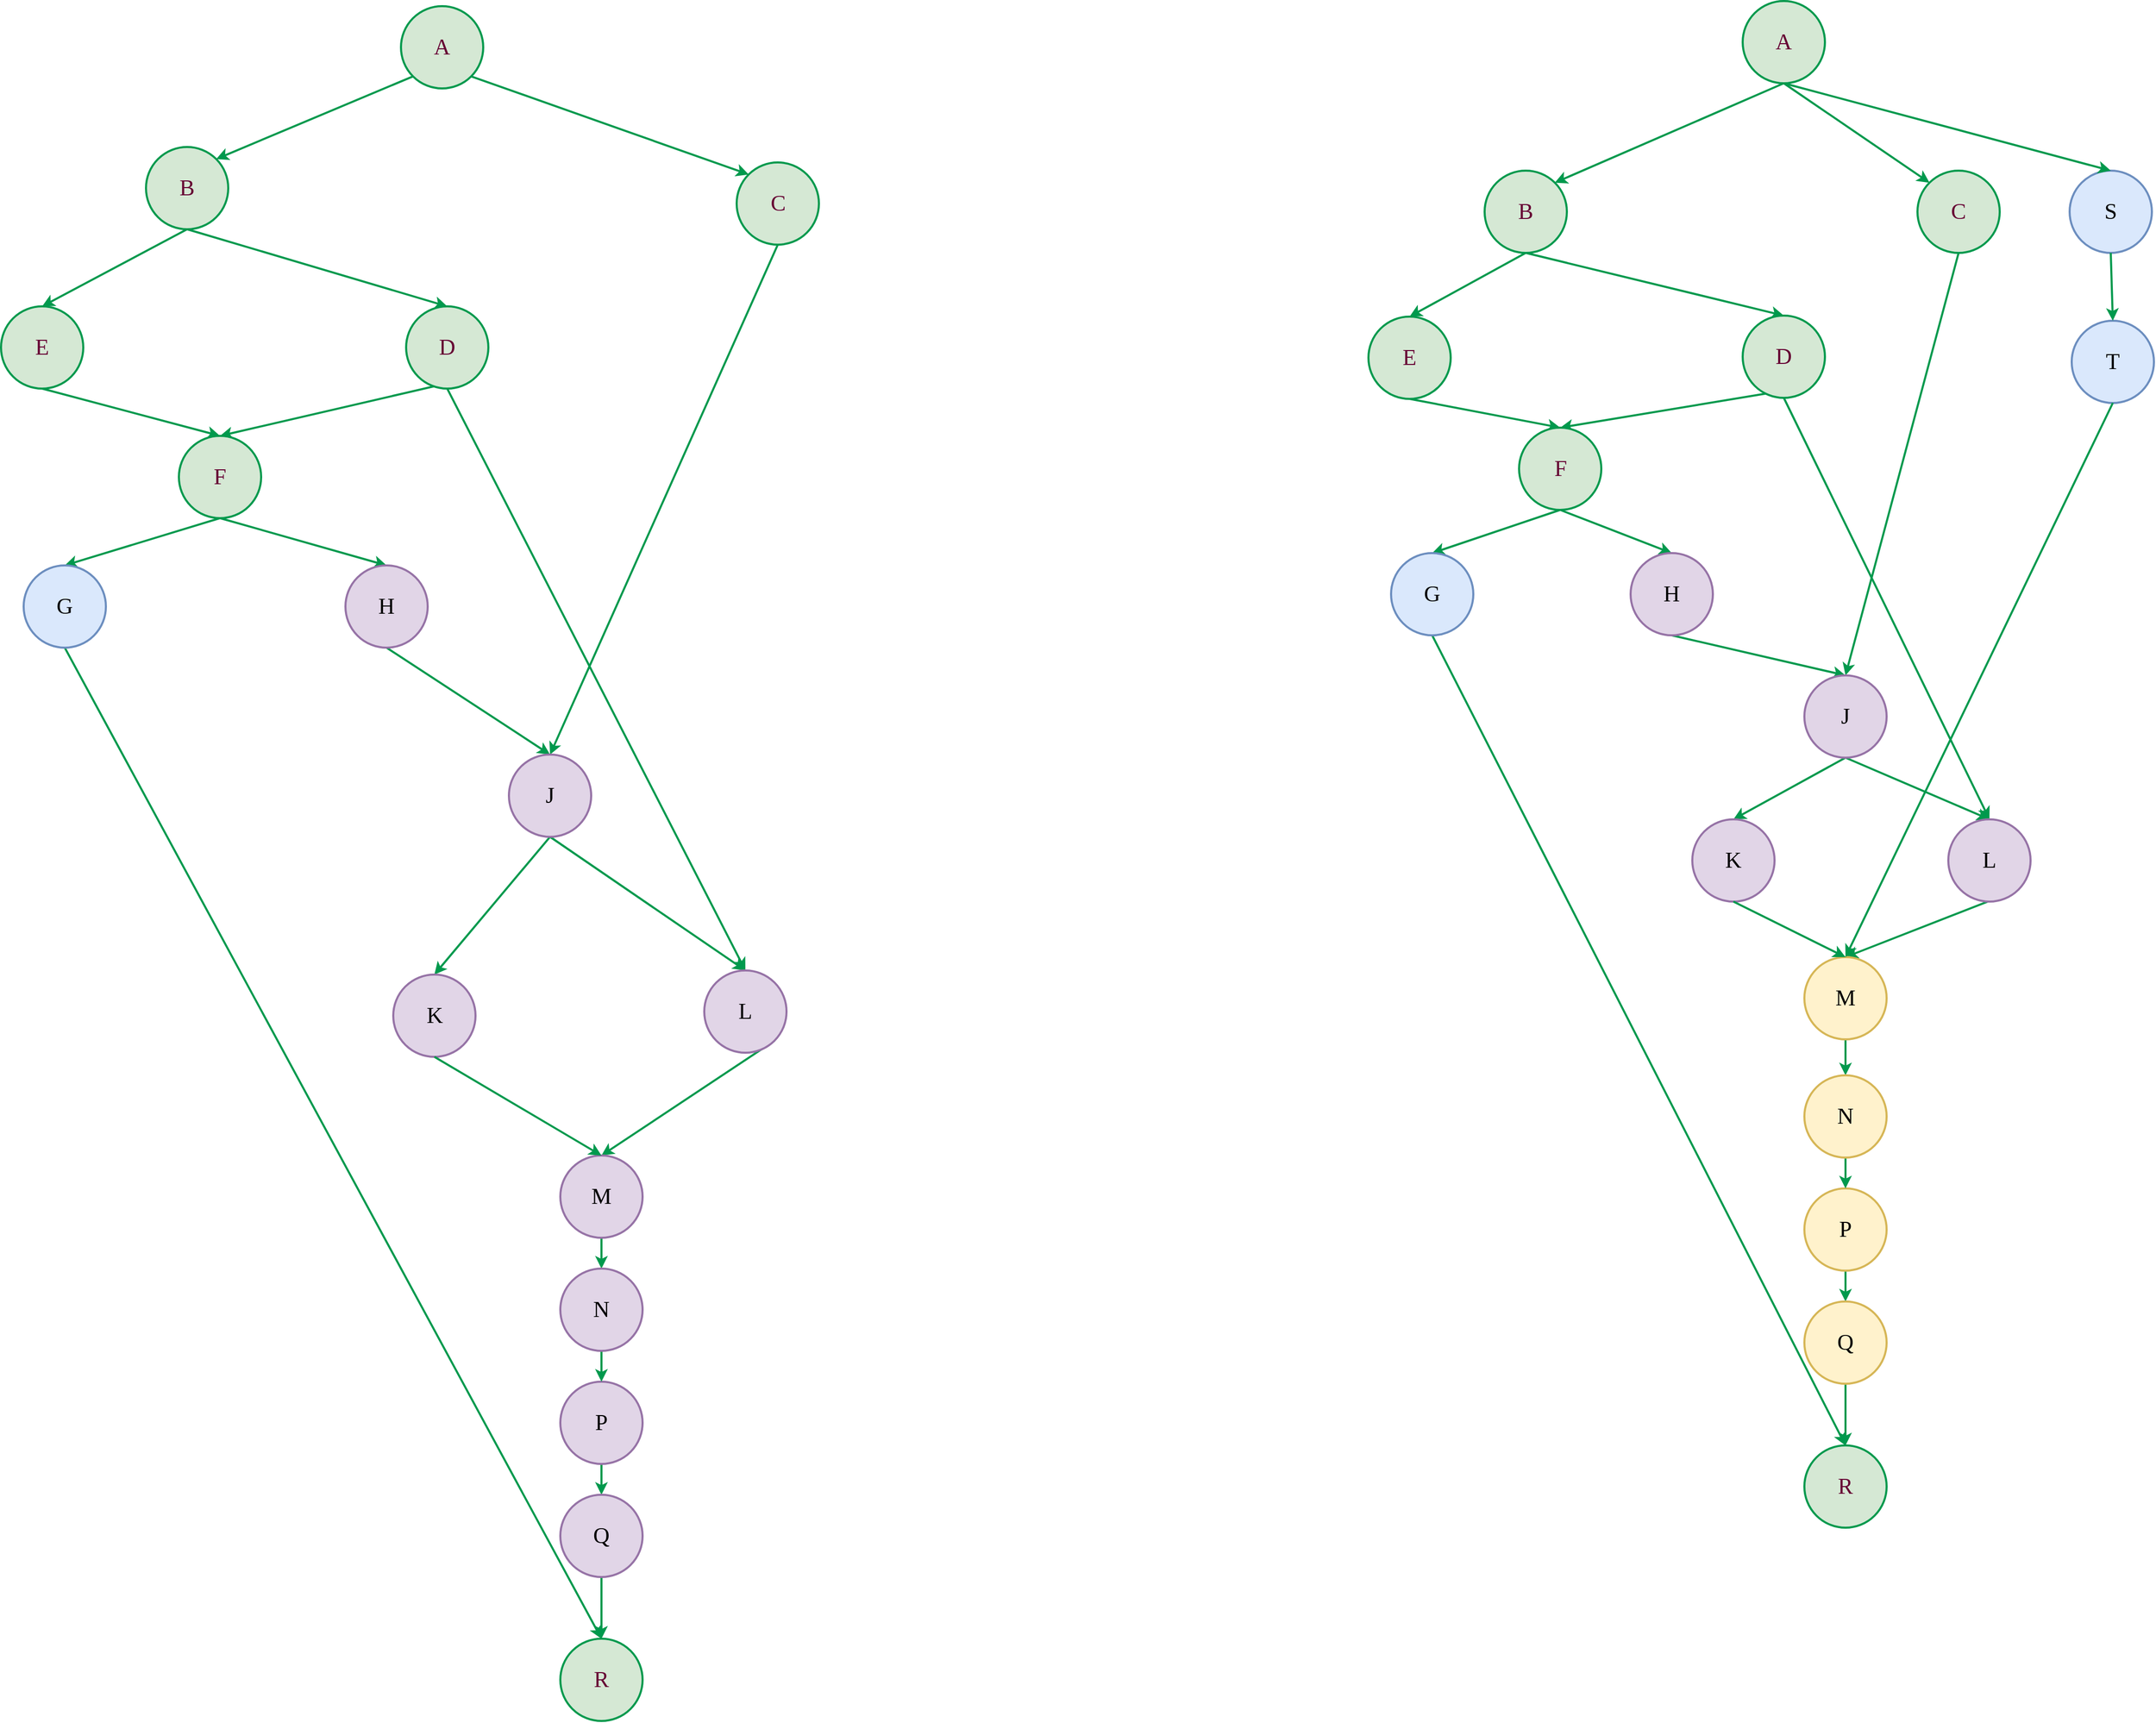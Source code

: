 <mxfile version="22.1.11" type="device">
  <diagram name="第 1 页" id="53wYVayZq2uOFgaiEOdf">
    <mxGraphModel dx="4207" dy="3649" grid="0" gridSize="10" guides="1" tooltips="1" connect="1" arrows="1" fold="1" page="0" pageScale="1" pageWidth="827" pageHeight="1169" math="0" shadow="0">
      <root>
        <mxCell id="0" />
        <mxCell id="1" parent="0" />
        <mxCell id="1wDoF0ZjTpzy4MyZ4LEY-1" style="edgeStyle=none;rounded=0;orthogonalLoop=1;jettySize=auto;html=1;exitX=0;exitY=1;exitDx=0;exitDy=0;entryX=1;entryY=0;entryDx=0;entryDy=0;labelBackgroundColor=#00994D;strokeColor=#00994D;fontColor=#FFFFFF;strokeWidth=2;fontSize=22;fillColor=#d5e8d4;fontFamily=Monaco;" parent="1" source="1wDoF0ZjTpzy4MyZ4LEY-3" target="1wDoF0ZjTpzy4MyZ4LEY-6" edge="1">
          <mxGeometry relative="1" as="geometry" />
        </mxCell>
        <mxCell id="1wDoF0ZjTpzy4MyZ4LEY-2" style="edgeStyle=none;rounded=0;orthogonalLoop=1;jettySize=auto;html=1;exitX=1;exitY=1;exitDx=0;exitDy=0;entryX=0;entryY=0;entryDx=0;entryDy=0;labelBackgroundColor=#00994D;strokeColor=#00994D;fontColor=#FFFFFF;strokeWidth=2;fontSize=22;fillColor=#d5e8d4;fontFamily=Monaco;" parent="1" source="1wDoF0ZjTpzy4MyZ4LEY-3" target="1wDoF0ZjTpzy4MyZ4LEY-8" edge="1">
          <mxGeometry relative="1" as="geometry" />
        </mxCell>
        <mxCell id="1wDoF0ZjTpzy4MyZ4LEY-3" value="&lt;div style=&quot;font-size: 22px;&quot;&gt;&lt;div style=&quot;font-size: 22px;&quot;&gt;A&lt;/div&gt;&lt;/div&gt;" style="ellipse;whiteSpace=wrap;html=1;aspect=fixed;fontFamily=Monaco;fontSize=22;labelBackgroundColor=none;fillColor=#d5e8d4;strokeColor=#00994D;strokeWidth=2;fontColor=#660033;" parent="1" vertex="1">
          <mxGeometry x="-1055" y="-1698" width="80" height="80" as="geometry" />
        </mxCell>
        <mxCell id="1wDoF0ZjTpzy4MyZ4LEY-4" style="edgeStyle=none;rounded=0;orthogonalLoop=1;jettySize=auto;html=1;exitX=0.5;exitY=1;exitDx=0;exitDy=0;entryX=0.5;entryY=0;entryDx=0;entryDy=0;labelBackgroundColor=#00994D;strokeColor=#00994D;fontColor=#FFFFFF;strokeWidth=2;fontSize=22;fillColor=#d5e8d4;fontFamily=Monaco;" parent="1" source="1wDoF0ZjTpzy4MyZ4LEY-6" target="1wDoF0ZjTpzy4MyZ4LEY-13" edge="1">
          <mxGeometry relative="1" as="geometry" />
        </mxCell>
        <mxCell id="1wDoF0ZjTpzy4MyZ4LEY-5" style="edgeStyle=none;rounded=0;orthogonalLoop=1;jettySize=auto;html=1;exitX=0.5;exitY=1;exitDx=0;exitDy=0;entryX=0.5;entryY=0;entryDx=0;entryDy=0;labelBackgroundColor=#00994D;strokeColor=#00994D;fontColor=#FFFFFF;strokeWidth=2;fontSize=22;fillColor=#d5e8d4;fontFamily=Monaco;" parent="1" source="1wDoF0ZjTpzy4MyZ4LEY-6" target="1wDoF0ZjTpzy4MyZ4LEY-10" edge="1">
          <mxGeometry relative="1" as="geometry" />
        </mxCell>
        <mxCell id="1wDoF0ZjTpzy4MyZ4LEY-6" value="&lt;div style=&quot;font-size: 22px;&quot;&gt;&lt;div style=&quot;font-size: 22px;&quot;&gt;B&lt;/div&gt;&lt;/div&gt;" style="ellipse;whiteSpace=wrap;html=1;aspect=fixed;fontFamily=Monaco;fontSize=22;labelBackgroundColor=none;fillColor=#d5e8d4;strokeColor=#00994D;strokeWidth=2;fontColor=#660033;" parent="1" vertex="1">
          <mxGeometry x="-1303" y="-1561" width="80" height="80" as="geometry" />
        </mxCell>
        <mxCell id="1wDoF0ZjTpzy4MyZ4LEY-7" style="edgeStyle=none;rounded=0;orthogonalLoop=1;jettySize=auto;html=1;exitX=0.5;exitY=1;exitDx=0;exitDy=0;entryX=0.5;entryY=0;entryDx=0;entryDy=0;fillColor=#d5e8d4;strokeColor=#00994D;labelBackgroundColor=#00994D;fontColor=#FFFFFF;strokeWidth=2;fontFamily=Monaco;fontSize=22;" parent="1" source="1wDoF0ZjTpzy4MyZ4LEY-8" target="1wDoF0ZjTpzy4MyZ4LEY-23" edge="1">
          <mxGeometry relative="1" as="geometry" />
        </mxCell>
        <mxCell id="1wDoF0ZjTpzy4MyZ4LEY-8" value="&lt;div style=&quot;font-size: 22px;&quot;&gt;&lt;div style=&quot;font-size: 22px;&quot;&gt;C&lt;/div&gt;&lt;/div&gt;" style="ellipse;whiteSpace=wrap;html=1;aspect=fixed;fontFamily=Monaco;fontSize=22;labelBackgroundColor=none;fillColor=#d5e8d4;strokeColor=#00994D;strokeWidth=2;fontColor=#660033;" parent="1" vertex="1">
          <mxGeometry x="-728.5" y="-1546" width="80" height="80" as="geometry" />
        </mxCell>
        <mxCell id="1wDoF0ZjTpzy4MyZ4LEY-9" style="edgeStyle=none;rounded=0;orthogonalLoop=1;jettySize=auto;html=1;exitX=0.5;exitY=1;exitDx=0;exitDy=0;entryX=0.5;entryY=0;entryDx=0;entryDy=0;labelBackgroundColor=#00994D;strokeColor=#00994D;fontColor=#FFFFFF;strokeWidth=2;fontSize=22;fillColor=#d5e8d4;fontFamily=Monaco;" parent="1" source="1wDoF0ZjTpzy4MyZ4LEY-10" target="1wDoF0ZjTpzy4MyZ4LEY-16" edge="1">
          <mxGeometry relative="1" as="geometry" />
        </mxCell>
        <mxCell id="1wDoF0ZjTpzy4MyZ4LEY-10" value="&lt;div style=&quot;font-size: 22px;&quot;&gt;&lt;div style=&quot;font-size: 22px;&quot;&gt;E&lt;/div&gt;&lt;/div&gt;" style="ellipse;whiteSpace=wrap;html=1;aspect=fixed;fontFamily=Monaco;fontSize=22;labelBackgroundColor=none;fillColor=#d5e8d4;strokeColor=#00994D;strokeWidth=2;fontColor=#660033;" parent="1" vertex="1">
          <mxGeometry x="-1444" y="-1405.997" width="80" height="80" as="geometry" />
        </mxCell>
        <mxCell id="1wDoF0ZjTpzy4MyZ4LEY-11" style="edgeStyle=none;rounded=0;orthogonalLoop=1;jettySize=auto;html=1;exitX=1;exitY=1;exitDx=0;exitDy=0;entryX=0.5;entryY=0;entryDx=0;entryDy=0;labelBackgroundColor=#00994D;strokeColor=#00994D;fontColor=#FFFFFF;strokeWidth=2;fontSize=22;fillColor=#d5e8d4;fontFamily=Monaco;" parent="1" source="1wDoF0ZjTpzy4MyZ4LEY-13" target="1wDoF0ZjTpzy4MyZ4LEY-16" edge="1">
          <mxGeometry relative="1" as="geometry" />
        </mxCell>
        <mxCell id="1wDoF0ZjTpzy4MyZ4LEY-12" style="edgeStyle=none;rounded=0;orthogonalLoop=1;jettySize=auto;html=1;exitX=0.5;exitY=1;exitDx=0;exitDy=0;entryX=0.5;entryY=0;entryDx=0;entryDy=0;labelBackgroundColor=#00994D;strokeColor=#00994D;fontColor=#FFFFFF;strokeWidth=2;fontSize=22;fillColor=#d5e8d4;fontFamily=Monaco;" parent="1" source="1wDoF0ZjTpzy4MyZ4LEY-13" target="1wDoF0ZjTpzy4MyZ4LEY-25" edge="1">
          <mxGeometry relative="1" as="geometry">
            <mxPoint x="-1407" y="-1210" as="targetPoint" />
          </mxGeometry>
        </mxCell>
        <mxCell id="1wDoF0ZjTpzy4MyZ4LEY-13" value="&lt;div style=&quot;font-size: 22px;&quot;&gt;&lt;div style=&quot;font-size: 22px;&quot;&gt;&lt;div style=&quot;font-size: 22px;&quot;&gt;&lt;div style=&quot;font-size: 22px;&quot;&gt;D&lt;/div&gt;&lt;/div&gt;&lt;/div&gt;&lt;/div&gt;" style="ellipse;whiteSpace=wrap;html=1;aspect=fixed;fontFamily=Monaco;fontSize=22;labelBackgroundColor=none;fillColor=#d5e8d4;strokeColor=#00994D;strokeWidth=2;fontColor=#660033;" parent="1" vertex="1">
          <mxGeometry x="-1050" y="-1405.997" width="80" height="80" as="geometry" />
        </mxCell>
        <mxCell id="1wDoF0ZjTpzy4MyZ4LEY-14" style="edgeStyle=none;rounded=0;orthogonalLoop=1;jettySize=auto;html=1;exitX=0.5;exitY=1;exitDx=0;exitDy=0;entryX=0.5;entryY=0;entryDx=0;entryDy=0;labelBackgroundColor=#00994D;strokeColor=#00994D;fontColor=#FFFFFF;strokeWidth=2;fontSize=22;fillColor=#d5e8d4;fontFamily=Monaco;" parent="1" source="1wDoF0ZjTpzy4MyZ4LEY-16" target="1wDoF0ZjTpzy4MyZ4LEY-18" edge="1">
          <mxGeometry relative="1" as="geometry" />
        </mxCell>
        <mxCell id="1wDoF0ZjTpzy4MyZ4LEY-15" style="rounded=0;orthogonalLoop=1;jettySize=auto;html=1;exitX=0.5;exitY=1;exitDx=0;exitDy=0;entryX=0.5;entryY=0;entryDx=0;entryDy=0;fillColor=#d5e8d4;strokeColor=#00994D;labelBackgroundColor=#00994D;fontColor=#FFFFFF;strokeWidth=2;fontFamily=Monaco;fontSize=22;" parent="1" source="1wDoF0ZjTpzy4MyZ4LEY-16" target="1wDoF0ZjTpzy4MyZ4LEY-20" edge="1">
          <mxGeometry relative="1" as="geometry" />
        </mxCell>
        <mxCell id="1wDoF0ZjTpzy4MyZ4LEY-16" value="&lt;div style=&quot;font-size: 22px;&quot;&gt;&lt;div style=&quot;font-size: 22px;&quot;&gt;F&lt;/div&gt;&lt;/div&gt;" style="ellipse;whiteSpace=wrap;html=1;aspect=fixed;fontFamily=Monaco;fontSize=22;labelBackgroundColor=none;fillColor=#d5e8d4;strokeColor=#00994D;strokeWidth=2;fontColor=#660033;" parent="1" vertex="1">
          <mxGeometry x="-1271" y="-1280" width="80" height="80" as="geometry" />
        </mxCell>
        <mxCell id="1wDoF0ZjTpzy4MyZ4LEY-17" style="edgeStyle=none;rounded=0;orthogonalLoop=1;jettySize=auto;html=1;exitX=0.5;exitY=1;exitDx=0;exitDy=0;entryX=0.5;entryY=0;entryDx=0;entryDy=0;fillColor=#d5e8d4;strokeColor=#00994D;labelBackgroundColor=#00994D;fontColor=#FFFFFF;strokeWidth=2;fontFamily=Monaco;fontSize=22;" parent="1" source="1wDoF0ZjTpzy4MyZ4LEY-18" target="1wDoF0ZjTpzy4MyZ4LEY-37" edge="1">
          <mxGeometry relative="1" as="geometry" />
        </mxCell>
        <mxCell id="1wDoF0ZjTpzy4MyZ4LEY-18" value="&lt;div style=&quot;font-size: 22px;&quot;&gt;&lt;div style=&quot;font-size: 22px;&quot;&gt;G&lt;/div&gt;&lt;/div&gt;" style="ellipse;whiteSpace=wrap;html=1;aspect=fixed;fontFamily=Monaco;fontSize=22;labelBackgroundColor=none;fillColor=#dae8fc;strokeColor=#6c8ebf;strokeWidth=2;" parent="1" vertex="1">
          <mxGeometry x="-1422" y="-1154.003" width="80" height="80" as="geometry" />
        </mxCell>
        <mxCell id="1wDoF0ZjTpzy4MyZ4LEY-19" style="edgeStyle=none;rounded=0;orthogonalLoop=1;jettySize=auto;html=1;exitX=0.5;exitY=1;exitDx=0;exitDy=0;entryX=0.5;entryY=0;entryDx=0;entryDy=0;fillColor=#d5e8d4;strokeColor=#00994D;labelBackgroundColor=#00994D;fontColor=#FFFFFF;strokeWidth=2;fontFamily=Monaco;fontSize=22;" parent="1" source="1wDoF0ZjTpzy4MyZ4LEY-20" target="1wDoF0ZjTpzy4MyZ4LEY-23" edge="1">
          <mxGeometry relative="1" as="geometry" />
        </mxCell>
        <mxCell id="1wDoF0ZjTpzy4MyZ4LEY-20" value="&lt;div style=&quot;font-size: 22px;&quot;&gt;&lt;div style=&quot;font-size: 22px;&quot;&gt;&lt;div style=&quot;font-size: 22px;&quot;&gt;&lt;div style=&quot;font-size: 22px;&quot;&gt;H&lt;/div&gt;&lt;/div&gt;&lt;/div&gt;&lt;/div&gt;" style="ellipse;whiteSpace=wrap;html=1;aspect=fixed;fontFamily=Monaco;fontSize=22;labelBackgroundColor=none;fillColor=#e1d5e7;strokeColor=#9673a6;strokeWidth=2;" parent="1" vertex="1">
          <mxGeometry x="-1109" y="-1154.003" width="80" height="80" as="geometry" />
        </mxCell>
        <mxCell id="1wDoF0ZjTpzy4MyZ4LEY-21" value="" style="edgeStyle=none;rounded=0;orthogonalLoop=1;jettySize=auto;html=1;fillColor=#d5e8d4;strokeColor=#00994D;labelBackgroundColor=#00994D;fontColor=#FFFFFF;strokeWidth=2;exitX=0.5;exitY=1;exitDx=0;exitDy=0;entryX=0.5;entryY=0;entryDx=0;entryDy=0;fontFamily=Monaco;fontSize=22;" parent="1" source="1wDoF0ZjTpzy4MyZ4LEY-23" target="1wDoF0ZjTpzy4MyZ4LEY-25" edge="1">
          <mxGeometry relative="1" as="geometry">
            <mxPoint x="-903" y="-710" as="sourcePoint" />
          </mxGeometry>
        </mxCell>
        <mxCell id="1wDoF0ZjTpzy4MyZ4LEY-22" style="edgeStyle=none;rounded=0;orthogonalLoop=1;jettySize=auto;html=1;exitX=0.5;exitY=1;exitDx=0;exitDy=0;entryX=0.5;entryY=0;entryDx=0;entryDy=0;fillColor=#d5e8d4;strokeColor=#00994D;labelBackgroundColor=#00994D;fontColor=#FFFFFF;strokeWidth=2;fontFamily=Monaco;fontSize=22;" parent="1" source="1wDoF0ZjTpzy4MyZ4LEY-23" target="1wDoF0ZjTpzy4MyZ4LEY-26" edge="1">
          <mxGeometry relative="1" as="geometry">
            <mxPoint x="-903" y="-710" as="sourcePoint" />
          </mxGeometry>
        </mxCell>
        <mxCell id="1wDoF0ZjTpzy4MyZ4LEY-23" value="&lt;div style=&quot;font-size: 22px;&quot;&gt;&lt;div style=&quot;font-size: 22px;&quot;&gt;&lt;div style=&quot;font-size: 22px;&quot;&gt;&lt;div style=&quot;font-size: 22px;&quot;&gt;&lt;div style=&quot;font-size: 22px;&quot;&gt;J&lt;/div&gt;&lt;/div&gt;&lt;/div&gt;&lt;/div&gt;&lt;/div&gt;" style="ellipse;whiteSpace=wrap;html=1;aspect=fixed;fontFamily=Monaco;fontSize=22;labelBackgroundColor=none;fillColor=#e1d5e7;strokeColor=#9673a6;strokeWidth=2;" parent="1" vertex="1">
          <mxGeometry x="-950" y="-970" width="80" height="80" as="geometry" />
        </mxCell>
        <mxCell id="1wDoF0ZjTpzy4MyZ4LEY-24" style="edgeStyle=none;rounded=0;orthogonalLoop=1;jettySize=auto;html=1;exitX=1;exitY=1;exitDx=0;exitDy=0;fillColor=#d5e8d4;strokeColor=#00994D;labelBackgroundColor=#00994D;fontColor=#FFFFFF;strokeWidth=2;entryX=0.5;entryY=0;entryDx=0;entryDy=0;fontFamily=Monaco;fontSize=22;" parent="1" source="1wDoF0ZjTpzy4MyZ4LEY-25" target="1wDoF0ZjTpzy4MyZ4LEY-29" edge="1">
          <mxGeometry relative="1" as="geometry" />
        </mxCell>
        <mxCell id="1wDoF0ZjTpzy4MyZ4LEY-25" value="&lt;div style=&quot;font-size: 22px;&quot;&gt;&lt;div style=&quot;font-size: 22px;&quot;&gt;&lt;div style=&quot;font-size: 22px;&quot;&gt;&lt;div style=&quot;font-size: 22px;&quot;&gt;&lt;div style=&quot;font-size: 22px;&quot;&gt;&lt;div style=&quot;font-size: 22px;&quot;&gt;L&lt;/div&gt;&lt;/div&gt;&lt;/div&gt;&lt;/div&gt;&lt;/div&gt;&lt;/div&gt;" style="ellipse;whiteSpace=wrap;html=1;aspect=fixed;fontFamily=Monaco;fontSize=22;labelBackgroundColor=none;fillColor=#e1d5e7;strokeColor=#9673a6;strokeWidth=2;" parent="1" vertex="1">
          <mxGeometry x="-760" y="-760" width="80" height="80" as="geometry" />
        </mxCell>
        <mxCell id="1wDoF0ZjTpzy4MyZ4LEY-26" value="&lt;div style=&quot;font-size: 22px;&quot;&gt;&lt;div style=&quot;font-size: 22px;&quot;&gt;&lt;div style=&quot;font-size: 22px;&quot;&gt;&lt;div style=&quot;font-size: 22px;&quot;&gt;&lt;div style=&quot;font-size: 22px;&quot;&gt;&lt;div style=&quot;font-size: 22px;&quot;&gt;K&lt;/div&gt;&lt;/div&gt;&lt;/div&gt;&lt;/div&gt;&lt;/div&gt;&lt;/div&gt;" style="ellipse;whiteSpace=wrap;html=1;aspect=fixed;fontFamily=Monaco;fontSize=22;labelBackgroundColor=none;fillColor=#e1d5e7;strokeColor=#9673a6;strokeWidth=2;" parent="1" vertex="1">
          <mxGeometry x="-1062.5" y="-756" width="80" height="80" as="geometry" />
        </mxCell>
        <mxCell id="1wDoF0ZjTpzy4MyZ4LEY-27" style="edgeStyle=none;rounded=0;orthogonalLoop=1;jettySize=auto;html=1;entryX=0.353;entryY=0.025;entryDx=0;entryDy=0;entryPerimeter=0;fillColor=#d5e8d4;strokeColor=#00994D;labelBackgroundColor=#00994D;fontColor=#FFFFFF;strokeWidth=2;fontFamily=Monaco;fontSize=22;" parent="1" source="1wDoF0ZjTpzy4MyZ4LEY-26" target="1wDoF0ZjTpzy4MyZ4LEY-26" edge="1">
          <mxGeometry relative="1" as="geometry" />
        </mxCell>
        <mxCell id="1wDoF0ZjTpzy4MyZ4LEY-28" style="edgeStyle=none;rounded=0;orthogonalLoop=1;jettySize=auto;html=1;exitX=0.5;exitY=1;exitDx=0;exitDy=0;entryX=0.5;entryY=0;entryDx=0;entryDy=0;fillColor=#d5e8d4;strokeColor=#00994D;labelBackgroundColor=#00994D;fontColor=#FFFFFF;strokeWidth=2;fontFamily=Monaco;fontSize=22;" parent="1" source="1wDoF0ZjTpzy4MyZ4LEY-29" target="1wDoF0ZjTpzy4MyZ4LEY-34" edge="1">
          <mxGeometry relative="1" as="geometry" />
        </mxCell>
        <mxCell id="1wDoF0ZjTpzy4MyZ4LEY-29" value="&lt;div style=&quot;font-size: 22px;&quot;&gt;&lt;div style=&quot;font-size: 22px;&quot;&gt;&lt;div style=&quot;font-size: 22px;&quot;&gt;&lt;div style=&quot;font-size: 22px;&quot;&gt;&lt;div style=&quot;font-size: 22px;&quot;&gt;&lt;div style=&quot;font-size: 22px;&quot;&gt;&lt;div style=&quot;font-size: 22px;&quot;&gt;M&lt;/div&gt;&lt;/div&gt;&lt;/div&gt;&lt;/div&gt;&lt;/div&gt;&lt;/div&gt;&lt;/div&gt;" style="ellipse;whiteSpace=wrap;html=1;aspect=fixed;fontFamily=Monaco;fontSize=22;labelBackgroundColor=none;fillColor=#e1d5e7;strokeColor=#9673a6;strokeWidth=2;" parent="1" vertex="1">
          <mxGeometry x="-900" y="-580" width="80" height="80" as="geometry" />
        </mxCell>
        <mxCell id="1wDoF0ZjTpzy4MyZ4LEY-30" style="edgeStyle=none;rounded=0;orthogonalLoop=1;jettySize=auto;html=1;exitX=0.5;exitY=1;exitDx=0;exitDy=0;entryX=0.5;entryY=0;entryDx=0;entryDy=0;fillColor=#d5e8d4;strokeColor=#00994D;labelBackgroundColor=#00994D;fontColor=#FFFFFF;strokeWidth=2;fontFamily=Monaco;fontSize=22;" parent="1" source="1wDoF0ZjTpzy4MyZ4LEY-26" target="1wDoF0ZjTpzy4MyZ4LEY-29" edge="1">
          <mxGeometry relative="1" as="geometry" />
        </mxCell>
        <mxCell id="1wDoF0ZjTpzy4MyZ4LEY-31" style="edgeStyle=none;rounded=0;orthogonalLoop=1;jettySize=auto;html=1;exitX=0.5;exitY=1;exitDx=0;exitDy=0;entryX=0.5;entryY=0;entryDx=0;entryDy=0;fillColor=#d5e8d4;strokeColor=#00994D;labelBackgroundColor=#00994D;fontColor=#FFFFFF;strokeWidth=2;fontFamily=Monaco;fontSize=22;" parent="1" source="1wDoF0ZjTpzy4MyZ4LEY-32" target="1wDoF0ZjTpzy4MyZ4LEY-36" edge="1">
          <mxGeometry relative="1" as="geometry" />
        </mxCell>
        <mxCell id="1wDoF0ZjTpzy4MyZ4LEY-32" value="&lt;div style=&quot;font-size: 22px;&quot;&gt;&lt;div style=&quot;font-size: 22px;&quot;&gt;&lt;div style=&quot;font-size: 22px;&quot;&gt;&lt;div style=&quot;font-size: 22px;&quot;&gt;&lt;div style=&quot;font-size: 22px;&quot;&gt;&lt;div style=&quot;font-size: 22px;&quot;&gt;&lt;div style=&quot;font-size: 22px;&quot;&gt;&lt;div style=&quot;font-size: 22px;&quot;&gt;P&lt;/div&gt;&lt;/div&gt;&lt;/div&gt;&lt;/div&gt;&lt;/div&gt;&lt;/div&gt;&lt;/div&gt;&lt;/div&gt;" style="ellipse;whiteSpace=wrap;html=1;aspect=fixed;fontFamily=Monaco;fontSize=22;labelBackgroundColor=none;fillColor=#e1d5e7;strokeColor=#9673a6;strokeWidth=2;" parent="1" vertex="1">
          <mxGeometry x="-900" y="-360" width="80" height="80" as="geometry" />
        </mxCell>
        <mxCell id="1wDoF0ZjTpzy4MyZ4LEY-33" style="edgeStyle=none;rounded=0;orthogonalLoop=1;jettySize=auto;html=1;exitX=0.5;exitY=1;exitDx=0;exitDy=0;entryX=0.5;entryY=0;entryDx=0;entryDy=0;fillColor=#d5e8d4;strokeColor=#00994D;labelBackgroundColor=#00994D;fontColor=#FFFFFF;strokeWidth=2;fontFamily=Monaco;fontSize=22;" parent="1" source="1wDoF0ZjTpzy4MyZ4LEY-34" target="1wDoF0ZjTpzy4MyZ4LEY-32" edge="1">
          <mxGeometry relative="1" as="geometry" />
        </mxCell>
        <mxCell id="1wDoF0ZjTpzy4MyZ4LEY-34" value="&lt;div style=&quot;font-size: 22px;&quot;&gt;&lt;div style=&quot;font-size: 22px;&quot;&gt;&lt;div style=&quot;font-size: 22px;&quot;&gt;&lt;div style=&quot;font-size: 22px;&quot;&gt;&lt;div style=&quot;font-size: 22px;&quot;&gt;&lt;div style=&quot;font-size: 22px;&quot;&gt;&lt;div style=&quot;font-size: 22px;&quot;&gt;&lt;div style=&quot;font-size: 22px;&quot;&gt;&lt;div style=&quot;font-size: 22px;&quot;&gt;N&lt;/div&gt;&lt;/div&gt;&lt;/div&gt;&lt;/div&gt;&lt;/div&gt;&lt;/div&gt;&lt;/div&gt;&lt;/div&gt;&lt;/div&gt;" style="ellipse;whiteSpace=wrap;html=1;aspect=fixed;fontFamily=Monaco;fontSize=22;labelBackgroundColor=none;fillColor=#e1d5e7;strokeColor=#9673a6;strokeWidth=2;" parent="1" vertex="1">
          <mxGeometry x="-900" y="-470" width="80" height="80" as="geometry" />
        </mxCell>
        <mxCell id="1wDoF0ZjTpzy4MyZ4LEY-35" style="edgeStyle=none;rounded=0;orthogonalLoop=1;jettySize=auto;html=1;exitX=0.5;exitY=1;exitDx=0;exitDy=0;entryX=0.5;entryY=0;entryDx=0;entryDy=0;fillColor=#d5e8d4;strokeColor=#00994D;labelBackgroundColor=#00994D;fontColor=#FFFFFF;strokeWidth=2;fontFamily=Monaco;fontSize=22;" parent="1" source="1wDoF0ZjTpzy4MyZ4LEY-36" target="1wDoF0ZjTpzy4MyZ4LEY-37" edge="1">
          <mxGeometry relative="1" as="geometry" />
        </mxCell>
        <mxCell id="1wDoF0ZjTpzy4MyZ4LEY-36" value="&lt;div style=&quot;font-size: 22px;&quot;&gt;&lt;div style=&quot;font-size: 22px;&quot;&gt;&lt;div style=&quot;font-size: 22px;&quot;&gt;&lt;div style=&quot;font-size: 22px;&quot;&gt;&lt;div style=&quot;font-size: 22px;&quot;&gt;&lt;div style=&quot;font-size: 22px;&quot;&gt;&lt;div style=&quot;font-size: 22px;&quot;&gt;&lt;div style=&quot;font-size: 22px;&quot;&gt;&lt;div style=&quot;font-size: 22px;&quot;&gt;Q&lt;/div&gt;&lt;/div&gt;&lt;/div&gt;&lt;/div&gt;&lt;/div&gt;&lt;/div&gt;&lt;/div&gt;&lt;/div&gt;&lt;/div&gt;" style="ellipse;whiteSpace=wrap;html=1;aspect=fixed;fontFamily=Monaco;fontSize=22;labelBackgroundColor=none;fillColor=#e1d5e7;strokeColor=#9673a6;strokeWidth=2;" parent="1" vertex="1">
          <mxGeometry x="-900" y="-250" width="80" height="80" as="geometry" />
        </mxCell>
        <mxCell id="1wDoF0ZjTpzy4MyZ4LEY-37" value="&lt;div style=&quot;font-size: 22px;&quot;&gt;&lt;div style=&quot;font-size: 22px;&quot;&gt;&lt;div style=&quot;font-size: 22px;&quot;&gt;&lt;div style=&quot;font-size: 22px;&quot;&gt;&lt;div style=&quot;font-size: 22px;&quot;&gt;&lt;div style=&quot;font-size: 22px;&quot;&gt;&lt;div style=&quot;font-size: 22px;&quot;&gt;&lt;div style=&quot;font-size: 22px;&quot;&gt;&lt;div style=&quot;font-size: 22px;&quot;&gt;&lt;div style=&quot;font-size: 22px;&quot;&gt;R&lt;/div&gt;&lt;/div&gt;&lt;/div&gt;&lt;/div&gt;&lt;/div&gt;&lt;/div&gt;&lt;/div&gt;&lt;/div&gt;&lt;/div&gt;&lt;/div&gt;" style="ellipse;whiteSpace=wrap;html=1;aspect=fixed;fontFamily=Monaco;fontSize=22;labelBackgroundColor=none;fillColor=#d5e8d4;strokeColor=#00994D;strokeWidth=2;fontColor=#660033;" parent="1" vertex="1">
          <mxGeometry x="-900" y="-110" width="80" height="80" as="geometry" />
        </mxCell>
        <mxCell id="bIQP5DEHP6Ac56Orihyi-1" style="edgeStyle=none;rounded=0;orthogonalLoop=1;jettySize=auto;html=1;exitX=0.5;exitY=1;exitDx=0;exitDy=0;entryX=1;entryY=0;entryDx=0;entryDy=0;labelBackgroundColor=#00994D;strokeColor=#00994D;fontColor=#FFFFFF;strokeWidth=2;fontSize=22;fillColor=#d5e8d4;fontFamily=Monaco;" parent="1" source="bIQP5DEHP6Ac56Orihyi-3" target="bIQP5DEHP6Ac56Orihyi-6" edge="1">
          <mxGeometry relative="1" as="geometry" />
        </mxCell>
        <mxCell id="bIQP5DEHP6Ac56Orihyi-2" style="edgeStyle=none;rounded=0;orthogonalLoop=1;jettySize=auto;html=1;exitX=0.5;exitY=1;exitDx=0;exitDy=0;entryX=0;entryY=0;entryDx=0;entryDy=0;labelBackgroundColor=#00994D;strokeColor=#00994D;fontColor=#FFFFFF;strokeWidth=2;fontSize=22;fillColor=#d5e8d4;fontFamily=Monaco;" parent="1" source="bIQP5DEHP6Ac56Orihyi-3" target="bIQP5DEHP6Ac56Orihyi-8" edge="1">
          <mxGeometry relative="1" as="geometry" />
        </mxCell>
        <mxCell id="bIQP5DEHP6Ac56Orihyi-3" value="&lt;div style=&quot;font-size: 22px;&quot;&gt;&lt;div style=&quot;font-size: 22px;&quot;&gt;A&lt;/div&gt;&lt;/div&gt;" style="ellipse;whiteSpace=wrap;html=1;aspect=fixed;fontFamily=Monaco;fontSize=22;labelBackgroundColor=none;fillColor=#d5e8d4;strokeColor=#00994D;strokeWidth=2;fontColor=#660033;" parent="1" vertex="1">
          <mxGeometry x="250" y="-1703" width="80" height="80" as="geometry" />
        </mxCell>
        <mxCell id="bIQP5DEHP6Ac56Orihyi-4" style="edgeStyle=none;rounded=0;orthogonalLoop=1;jettySize=auto;html=1;exitX=0.5;exitY=1;exitDx=0;exitDy=0;entryX=0.5;entryY=0;entryDx=0;entryDy=0;labelBackgroundColor=#00994D;strokeColor=#00994D;fontColor=#FFFFFF;strokeWidth=2;fontSize=22;fillColor=#d5e8d4;fontFamily=Monaco;" parent="1" source="bIQP5DEHP6Ac56Orihyi-6" target="bIQP5DEHP6Ac56Orihyi-13" edge="1">
          <mxGeometry relative="1" as="geometry" />
        </mxCell>
        <mxCell id="bIQP5DEHP6Ac56Orihyi-5" style="edgeStyle=none;rounded=0;orthogonalLoop=1;jettySize=auto;html=1;exitX=0.5;exitY=1;exitDx=0;exitDy=0;entryX=0.5;entryY=0;entryDx=0;entryDy=0;labelBackgroundColor=#00994D;strokeColor=#00994D;fontColor=#FFFFFF;strokeWidth=2;fontSize=22;fillColor=#d5e8d4;fontFamily=Monaco;" parent="1" source="bIQP5DEHP6Ac56Orihyi-6" target="bIQP5DEHP6Ac56Orihyi-10" edge="1">
          <mxGeometry relative="1" as="geometry" />
        </mxCell>
        <mxCell id="bIQP5DEHP6Ac56Orihyi-6" value="&lt;div style=&quot;font-size: 22px;&quot;&gt;&lt;div style=&quot;font-size: 22px;&quot;&gt;B&lt;/div&gt;&lt;/div&gt;" style="ellipse;whiteSpace=wrap;html=1;aspect=fixed;fontFamily=Monaco;fontSize=22;labelBackgroundColor=none;fillColor=#d5e8d4;strokeColor=#00994D;strokeWidth=2;fontColor=#660033;" parent="1" vertex="1">
          <mxGeometry x="-1" y="-1538" width="80" height="80" as="geometry" />
        </mxCell>
        <mxCell id="bIQP5DEHP6Ac56Orihyi-7" style="edgeStyle=none;rounded=0;orthogonalLoop=1;jettySize=auto;html=1;exitX=0.5;exitY=1;exitDx=0;exitDy=0;entryX=0.5;entryY=0;entryDx=0;entryDy=0;fillColor=#d5e8d4;strokeColor=#00994D;labelBackgroundColor=#00994D;fontColor=#FFFFFF;strokeWidth=2;fontFamily=Monaco;fontSize=22;" parent="1" source="bIQP5DEHP6Ac56Orihyi-8" target="bIQP5DEHP6Ac56Orihyi-23" edge="1">
          <mxGeometry relative="1" as="geometry" />
        </mxCell>
        <mxCell id="bIQP5DEHP6Ac56Orihyi-8" value="&lt;div style=&quot;font-size: 22px;&quot;&gt;&lt;div style=&quot;font-size: 22px;&quot;&gt;C&lt;/div&gt;&lt;/div&gt;" style="ellipse;whiteSpace=wrap;html=1;aspect=fixed;fontFamily=Monaco;fontSize=22;labelBackgroundColor=none;fillColor=#d5e8d4;strokeColor=#00994D;strokeWidth=2;fontColor=#660033;" parent="1" vertex="1">
          <mxGeometry x="420" y="-1538" width="80" height="80" as="geometry" />
        </mxCell>
        <mxCell id="bIQP5DEHP6Ac56Orihyi-9" style="edgeStyle=none;rounded=0;orthogonalLoop=1;jettySize=auto;html=1;exitX=0.5;exitY=1;exitDx=0;exitDy=0;entryX=0.5;entryY=0;entryDx=0;entryDy=0;labelBackgroundColor=#00994D;strokeColor=#00994D;fontColor=#FFFFFF;strokeWidth=2;fontSize=22;fillColor=#d5e8d4;fontFamily=Monaco;" parent="1" source="bIQP5DEHP6Ac56Orihyi-10" target="bIQP5DEHP6Ac56Orihyi-16" edge="1">
          <mxGeometry relative="1" as="geometry" />
        </mxCell>
        <mxCell id="bIQP5DEHP6Ac56Orihyi-10" value="&lt;div style=&quot;font-size: 22px;&quot;&gt;&lt;div style=&quot;font-size: 22px;&quot;&gt;E&lt;/div&gt;&lt;/div&gt;" style="ellipse;whiteSpace=wrap;html=1;aspect=fixed;fontFamily=Monaco;fontSize=22;labelBackgroundColor=none;fillColor=#d5e8d4;strokeColor=#00994D;strokeWidth=2;fontColor=#660033;" parent="1" vertex="1">
          <mxGeometry x="-114" y="-1396" width="80" height="80" as="geometry" />
        </mxCell>
        <mxCell id="bIQP5DEHP6Ac56Orihyi-11" style="edgeStyle=none;rounded=0;orthogonalLoop=1;jettySize=auto;html=1;exitX=1;exitY=1;exitDx=0;exitDy=0;entryX=0.5;entryY=0;entryDx=0;entryDy=0;labelBackgroundColor=#00994D;strokeColor=#00994D;fontColor=#FFFFFF;strokeWidth=2;fontSize=22;fillColor=#d5e8d4;fontFamily=Monaco;" parent="1" source="bIQP5DEHP6Ac56Orihyi-13" target="bIQP5DEHP6Ac56Orihyi-16" edge="1">
          <mxGeometry relative="1" as="geometry" />
        </mxCell>
        <mxCell id="bIQP5DEHP6Ac56Orihyi-12" style="edgeStyle=none;rounded=0;orthogonalLoop=1;jettySize=auto;html=1;exitX=0.5;exitY=1;exitDx=0;exitDy=0;entryX=0.5;entryY=0;entryDx=0;entryDy=0;labelBackgroundColor=#00994D;strokeColor=#00994D;fontColor=#FFFFFF;strokeWidth=2;fontSize=22;fillColor=#d5e8d4;fontFamily=Monaco;" parent="1" source="bIQP5DEHP6Ac56Orihyi-13" target="bIQP5DEHP6Ac56Orihyi-25" edge="1">
          <mxGeometry relative="1" as="geometry">
            <mxPoint x="-257" y="-1218" as="targetPoint" />
          </mxGeometry>
        </mxCell>
        <mxCell id="bIQP5DEHP6Ac56Orihyi-13" value="&lt;div style=&quot;font-size: 22px;&quot;&gt;&lt;div style=&quot;font-size: 22px;&quot;&gt;&lt;div style=&quot;font-size: 22px;&quot;&gt;&lt;div style=&quot;font-size: 22px;&quot;&gt;D&lt;/div&gt;&lt;/div&gt;&lt;/div&gt;&lt;/div&gt;" style="ellipse;whiteSpace=wrap;html=1;aspect=fixed;fontFamily=Monaco;fontSize=22;labelBackgroundColor=none;fillColor=#d5e8d4;strokeColor=#00994D;strokeWidth=2;fontColor=#660033;" parent="1" vertex="1">
          <mxGeometry x="250" y="-1397" width="80" height="80" as="geometry" />
        </mxCell>
        <mxCell id="bIQP5DEHP6Ac56Orihyi-14" style="edgeStyle=none;rounded=0;orthogonalLoop=1;jettySize=auto;html=1;exitX=0.5;exitY=1;exitDx=0;exitDy=0;entryX=0.5;entryY=0;entryDx=0;entryDy=0;labelBackgroundColor=#00994D;strokeColor=#00994D;fontColor=#FFFFFF;strokeWidth=2;fontSize=22;fillColor=#d5e8d4;fontFamily=Monaco;" parent="1" source="bIQP5DEHP6Ac56Orihyi-16" target="bIQP5DEHP6Ac56Orihyi-18" edge="1">
          <mxGeometry relative="1" as="geometry" />
        </mxCell>
        <mxCell id="bIQP5DEHP6Ac56Orihyi-15" style="rounded=0;orthogonalLoop=1;jettySize=auto;html=1;exitX=0.5;exitY=1;exitDx=0;exitDy=0;entryX=0.5;entryY=0;entryDx=0;entryDy=0;fillColor=#d5e8d4;strokeColor=#00994D;labelBackgroundColor=#00994D;fontColor=#FFFFFF;strokeWidth=2;fontFamily=Monaco;fontSize=22;" parent="1" source="bIQP5DEHP6Ac56Orihyi-16" target="bIQP5DEHP6Ac56Orihyi-20" edge="1">
          <mxGeometry relative="1" as="geometry" />
        </mxCell>
        <mxCell id="bIQP5DEHP6Ac56Orihyi-16" value="&lt;div style=&quot;font-size: 22px;&quot;&gt;&lt;div style=&quot;font-size: 22px;&quot;&gt;F&lt;/div&gt;&lt;/div&gt;" style="ellipse;whiteSpace=wrap;html=1;aspect=fixed;fontFamily=Monaco;fontSize=22;labelBackgroundColor=none;fillColor=#d5e8d4;strokeColor=#00994D;strokeWidth=2;fontColor=#660033;" parent="1" vertex="1">
          <mxGeometry x="32.5" y="-1288" width="80" height="80" as="geometry" />
        </mxCell>
        <mxCell id="bIQP5DEHP6Ac56Orihyi-17" style="edgeStyle=none;rounded=0;orthogonalLoop=1;jettySize=auto;html=1;exitX=0.5;exitY=1;exitDx=0;exitDy=0;entryX=0.5;entryY=0;entryDx=0;entryDy=0;fillColor=#d5e8d4;strokeColor=#00994D;labelBackgroundColor=#00994D;fontColor=#FFFFFF;strokeWidth=2;fontFamily=Monaco;fontSize=22;" parent="1" source="bIQP5DEHP6Ac56Orihyi-18" target="bIQP5DEHP6Ac56Orihyi-37" edge="1">
          <mxGeometry relative="1" as="geometry" />
        </mxCell>
        <mxCell id="bIQP5DEHP6Ac56Orihyi-18" value="&lt;div style=&quot;font-size: 22px;&quot;&gt;&lt;div style=&quot;font-size: 22px;&quot;&gt;G&lt;/div&gt;&lt;/div&gt;" style="ellipse;whiteSpace=wrap;html=1;aspect=fixed;fontFamily=Monaco;fontSize=22;labelBackgroundColor=none;fillColor=#dae8fc;strokeColor=#6c8ebf;strokeWidth=2;" parent="1" vertex="1">
          <mxGeometry x="-92" y="-1166.003" width="80" height="80" as="geometry" />
        </mxCell>
        <mxCell id="bIQP5DEHP6Ac56Orihyi-19" style="edgeStyle=none;rounded=0;orthogonalLoop=1;jettySize=auto;html=1;exitX=0.5;exitY=1;exitDx=0;exitDy=0;entryX=0.5;entryY=0;entryDx=0;entryDy=0;fillColor=#d5e8d4;strokeColor=#00994D;labelBackgroundColor=#00994D;fontColor=#FFFFFF;strokeWidth=2;fontFamily=Monaco;fontSize=22;" parent="1" source="bIQP5DEHP6Ac56Orihyi-20" target="bIQP5DEHP6Ac56Orihyi-23" edge="1">
          <mxGeometry relative="1" as="geometry" />
        </mxCell>
        <mxCell id="bIQP5DEHP6Ac56Orihyi-20" value="&lt;div style=&quot;font-size: 22px;&quot;&gt;&lt;div style=&quot;font-size: 22px;&quot;&gt;&lt;div style=&quot;font-size: 22px;&quot;&gt;&lt;div style=&quot;font-size: 22px;&quot;&gt;H&lt;/div&gt;&lt;/div&gt;&lt;/div&gt;&lt;/div&gt;" style="ellipse;whiteSpace=wrap;html=1;aspect=fixed;fontFamily=Monaco;fontSize=22;labelBackgroundColor=none;fillColor=#e1d5e7;strokeColor=#9673a6;strokeWidth=2;" parent="1" vertex="1">
          <mxGeometry x="141" y="-1166.003" width="80" height="80" as="geometry" />
        </mxCell>
        <mxCell id="bIQP5DEHP6Ac56Orihyi-21" value="" style="edgeStyle=none;rounded=0;orthogonalLoop=1;jettySize=auto;html=1;fillColor=#d5e8d4;strokeColor=#00994D;labelBackgroundColor=#00994D;fontColor=#FFFFFF;strokeWidth=2;exitX=0.5;exitY=1;exitDx=0;exitDy=0;entryX=0.5;entryY=0;entryDx=0;entryDy=0;fontFamily=Monaco;fontSize=22;" parent="1" source="bIQP5DEHP6Ac56Orihyi-23" target="bIQP5DEHP6Ac56Orihyi-25" edge="1">
          <mxGeometry relative="1" as="geometry">
            <mxPoint x="307" y="-782" as="sourcePoint" />
          </mxGeometry>
        </mxCell>
        <mxCell id="bIQP5DEHP6Ac56Orihyi-22" style="edgeStyle=none;rounded=0;orthogonalLoop=1;jettySize=auto;html=1;exitX=0.5;exitY=1;exitDx=0;exitDy=0;entryX=0.5;entryY=0;entryDx=0;entryDy=0;fillColor=#d5e8d4;strokeColor=#00994D;labelBackgroundColor=#00994D;fontColor=#FFFFFF;strokeWidth=2;fontFamily=Monaco;fontSize=22;" parent="1" source="bIQP5DEHP6Ac56Orihyi-23" target="bIQP5DEHP6Ac56Orihyi-26" edge="1">
          <mxGeometry relative="1" as="geometry">
            <mxPoint x="307" y="-782" as="sourcePoint" />
          </mxGeometry>
        </mxCell>
        <mxCell id="bIQP5DEHP6Ac56Orihyi-23" value="&lt;div style=&quot;font-size: 22px;&quot;&gt;&lt;div style=&quot;font-size: 22px;&quot;&gt;&lt;div style=&quot;font-size: 22px;&quot;&gt;&lt;div style=&quot;font-size: 22px;&quot;&gt;&lt;div style=&quot;font-size: 22px;&quot;&gt;J&lt;/div&gt;&lt;/div&gt;&lt;/div&gt;&lt;/div&gt;&lt;/div&gt;" style="ellipse;whiteSpace=wrap;html=1;aspect=fixed;fontFamily=Monaco;fontSize=22;labelBackgroundColor=none;fillColor=#e1d5e7;strokeColor=#9673a6;strokeWidth=2;" parent="1" vertex="1">
          <mxGeometry x="310" y="-1047" width="80" height="80" as="geometry" />
        </mxCell>
        <mxCell id="bIQP5DEHP6Ac56Orihyi-24" style="edgeStyle=none;rounded=0;orthogonalLoop=1;jettySize=auto;html=1;exitX=1;exitY=1;exitDx=0;exitDy=0;fillColor=#d5e8d4;strokeColor=#00994D;labelBackgroundColor=#00994D;fontColor=#FFFFFF;strokeWidth=2;entryX=0.5;entryY=0;entryDx=0;entryDy=0;fontFamily=Monaco;fontSize=22;" parent="1" source="bIQP5DEHP6Ac56Orihyi-25" target="bIQP5DEHP6Ac56Orihyi-29" edge="1">
          <mxGeometry relative="1" as="geometry" />
        </mxCell>
        <mxCell id="bIQP5DEHP6Ac56Orihyi-25" value="&lt;div style=&quot;font-size: 22px;&quot;&gt;&lt;div style=&quot;font-size: 22px;&quot;&gt;&lt;div style=&quot;font-size: 22px;&quot;&gt;&lt;div style=&quot;font-size: 22px;&quot;&gt;&lt;div style=&quot;font-size: 22px;&quot;&gt;&lt;div style=&quot;font-size: 22px;&quot;&gt;L&lt;/div&gt;&lt;/div&gt;&lt;/div&gt;&lt;/div&gt;&lt;/div&gt;&lt;/div&gt;" style="ellipse;whiteSpace=wrap;html=1;aspect=fixed;fontFamily=Monaco;fontSize=22;labelBackgroundColor=none;fillColor=#e1d5e7;strokeColor=#9673a6;strokeWidth=2;" parent="1" vertex="1">
          <mxGeometry x="450" y="-907" width="80" height="80" as="geometry" />
        </mxCell>
        <mxCell id="bIQP5DEHP6Ac56Orihyi-26" value="&lt;div style=&quot;font-size: 22px;&quot;&gt;&lt;div style=&quot;font-size: 22px;&quot;&gt;&lt;div style=&quot;font-size: 22px;&quot;&gt;&lt;div style=&quot;font-size: 22px;&quot;&gt;&lt;div style=&quot;font-size: 22px;&quot;&gt;&lt;div style=&quot;font-size: 22px;&quot;&gt;K&lt;/div&gt;&lt;/div&gt;&lt;/div&gt;&lt;/div&gt;&lt;/div&gt;&lt;/div&gt;" style="ellipse;whiteSpace=wrap;html=1;aspect=fixed;fontFamily=Monaco;fontSize=22;labelBackgroundColor=none;fillColor=#e1d5e7;strokeColor=#9673a6;strokeWidth=2;" parent="1" vertex="1">
          <mxGeometry x="201" y="-907" width="80" height="80" as="geometry" />
        </mxCell>
        <mxCell id="bIQP5DEHP6Ac56Orihyi-27" style="edgeStyle=none;rounded=0;orthogonalLoop=1;jettySize=auto;html=1;entryX=0.353;entryY=0.025;entryDx=0;entryDy=0;entryPerimeter=0;fillColor=#d5e8d4;strokeColor=#00994D;labelBackgroundColor=#00994D;fontColor=#FFFFFF;strokeWidth=2;fontFamily=Monaco;fontSize=22;" parent="1" source="bIQP5DEHP6Ac56Orihyi-26" target="bIQP5DEHP6Ac56Orihyi-26" edge="1">
          <mxGeometry relative="1" as="geometry" />
        </mxCell>
        <mxCell id="bIQP5DEHP6Ac56Orihyi-28" style="edgeStyle=none;rounded=0;orthogonalLoop=1;jettySize=auto;html=1;exitX=0.5;exitY=1;exitDx=0;exitDy=0;entryX=0.5;entryY=0;entryDx=0;entryDy=0;fillColor=#d5e8d4;strokeColor=#00994D;labelBackgroundColor=#00994D;fontColor=#FFFFFF;strokeWidth=2;fontFamily=Monaco;fontSize=22;" parent="1" source="bIQP5DEHP6Ac56Orihyi-29" target="bIQP5DEHP6Ac56Orihyi-34" edge="1">
          <mxGeometry relative="1" as="geometry" />
        </mxCell>
        <mxCell id="bIQP5DEHP6Ac56Orihyi-29" value="&lt;div style=&quot;font-size: 22px;&quot;&gt;&lt;div style=&quot;font-size: 22px;&quot;&gt;&lt;div style=&quot;font-size: 22px;&quot;&gt;&lt;div style=&quot;font-size: 22px;&quot;&gt;&lt;div style=&quot;font-size: 22px;&quot;&gt;&lt;div style=&quot;font-size: 22px;&quot;&gt;&lt;div style=&quot;font-size: 22px;&quot;&gt;M&lt;/div&gt;&lt;/div&gt;&lt;/div&gt;&lt;/div&gt;&lt;/div&gt;&lt;/div&gt;&lt;/div&gt;" style="ellipse;whiteSpace=wrap;html=1;aspect=fixed;fontFamily=Monaco;fontSize=22;labelBackgroundColor=none;fillColor=#fff2cc;strokeColor=#d6b656;strokeWidth=2;" parent="1" vertex="1">
          <mxGeometry x="310" y="-773" width="80" height="80" as="geometry" />
        </mxCell>
        <mxCell id="bIQP5DEHP6Ac56Orihyi-30" style="edgeStyle=none;rounded=0;orthogonalLoop=1;jettySize=auto;html=1;exitX=0.5;exitY=1;exitDx=0;exitDy=0;entryX=0.5;entryY=0;entryDx=0;entryDy=0;fillColor=#d5e8d4;strokeColor=#00994D;labelBackgroundColor=#00994D;fontColor=#FFFFFF;strokeWidth=2;fontFamily=Monaco;fontSize=22;" parent="1" source="bIQP5DEHP6Ac56Orihyi-26" target="bIQP5DEHP6Ac56Orihyi-29" edge="1">
          <mxGeometry relative="1" as="geometry" />
        </mxCell>
        <mxCell id="bIQP5DEHP6Ac56Orihyi-31" style="edgeStyle=none;rounded=0;orthogonalLoop=1;jettySize=auto;html=1;exitX=0.5;exitY=1;exitDx=0;exitDy=0;entryX=0.5;entryY=0;entryDx=0;entryDy=0;fillColor=#d5e8d4;strokeColor=#00994D;labelBackgroundColor=#00994D;fontColor=#FFFFFF;strokeWidth=2;fontFamily=Monaco;fontSize=22;" parent="1" source="bIQP5DEHP6Ac56Orihyi-32" target="bIQP5DEHP6Ac56Orihyi-36" edge="1">
          <mxGeometry relative="1" as="geometry" />
        </mxCell>
        <mxCell id="bIQP5DEHP6Ac56Orihyi-32" value="&lt;div style=&quot;font-size: 22px;&quot;&gt;&lt;div style=&quot;font-size: 22px;&quot;&gt;&lt;div style=&quot;font-size: 22px;&quot;&gt;&lt;div style=&quot;font-size: 22px;&quot;&gt;&lt;div style=&quot;font-size: 22px;&quot;&gt;&lt;div style=&quot;font-size: 22px;&quot;&gt;&lt;div style=&quot;font-size: 22px;&quot;&gt;&lt;div style=&quot;font-size: 22px;&quot;&gt;P&lt;/div&gt;&lt;/div&gt;&lt;/div&gt;&lt;/div&gt;&lt;/div&gt;&lt;/div&gt;&lt;/div&gt;&lt;/div&gt;" style="ellipse;whiteSpace=wrap;html=1;aspect=fixed;fontFamily=Monaco;fontSize=22;labelBackgroundColor=none;fillColor=#fff2cc;strokeColor=#d6b656;strokeWidth=2;" parent="1" vertex="1">
          <mxGeometry x="310" y="-548" width="80" height="80" as="geometry" />
        </mxCell>
        <mxCell id="bIQP5DEHP6Ac56Orihyi-33" style="edgeStyle=none;rounded=0;orthogonalLoop=1;jettySize=auto;html=1;exitX=0.5;exitY=1;exitDx=0;exitDy=0;entryX=0.5;entryY=0;entryDx=0;entryDy=0;fillColor=#d5e8d4;strokeColor=#00994D;labelBackgroundColor=#00994D;fontColor=#FFFFFF;strokeWidth=2;fontFamily=Monaco;fontSize=22;" parent="1" source="bIQP5DEHP6Ac56Orihyi-34" target="bIQP5DEHP6Ac56Orihyi-32" edge="1">
          <mxGeometry relative="1" as="geometry" />
        </mxCell>
        <mxCell id="bIQP5DEHP6Ac56Orihyi-34" value="&lt;div style=&quot;font-size: 22px;&quot;&gt;&lt;div style=&quot;font-size: 22px;&quot;&gt;&lt;div style=&quot;font-size: 22px;&quot;&gt;&lt;div style=&quot;font-size: 22px;&quot;&gt;&lt;div style=&quot;font-size: 22px;&quot;&gt;&lt;div style=&quot;font-size: 22px;&quot;&gt;&lt;div style=&quot;font-size: 22px;&quot;&gt;&lt;div style=&quot;font-size: 22px;&quot;&gt;&lt;div style=&quot;font-size: 22px;&quot;&gt;N&lt;/div&gt;&lt;/div&gt;&lt;/div&gt;&lt;/div&gt;&lt;/div&gt;&lt;/div&gt;&lt;/div&gt;&lt;/div&gt;&lt;/div&gt;" style="ellipse;whiteSpace=wrap;html=1;aspect=fixed;fontFamily=Monaco;fontSize=22;labelBackgroundColor=none;fillColor=#fff2cc;strokeColor=#d6b656;strokeWidth=2;" parent="1" vertex="1">
          <mxGeometry x="310" y="-658" width="80" height="80" as="geometry" />
        </mxCell>
        <mxCell id="bIQP5DEHP6Ac56Orihyi-35" style="edgeStyle=none;rounded=0;orthogonalLoop=1;jettySize=auto;html=1;exitX=0.5;exitY=1;exitDx=0;exitDy=0;entryX=0.5;entryY=0;entryDx=0;entryDy=0;fillColor=#d5e8d4;strokeColor=#00994D;labelBackgroundColor=#00994D;fontColor=#FFFFFF;strokeWidth=2;fontFamily=Monaco;fontSize=22;" parent="1" source="bIQP5DEHP6Ac56Orihyi-36" target="bIQP5DEHP6Ac56Orihyi-37" edge="1">
          <mxGeometry relative="1" as="geometry" />
        </mxCell>
        <mxCell id="bIQP5DEHP6Ac56Orihyi-36" value="&lt;div style=&quot;font-size: 22px;&quot;&gt;&lt;div style=&quot;font-size: 22px;&quot;&gt;&lt;div style=&quot;font-size: 22px;&quot;&gt;&lt;div style=&quot;font-size: 22px;&quot;&gt;&lt;div style=&quot;font-size: 22px;&quot;&gt;&lt;div style=&quot;font-size: 22px;&quot;&gt;&lt;div style=&quot;font-size: 22px;&quot;&gt;&lt;div style=&quot;font-size: 22px;&quot;&gt;&lt;div style=&quot;font-size: 22px;&quot;&gt;Q&lt;/div&gt;&lt;/div&gt;&lt;/div&gt;&lt;/div&gt;&lt;/div&gt;&lt;/div&gt;&lt;/div&gt;&lt;/div&gt;&lt;/div&gt;" style="ellipse;whiteSpace=wrap;html=1;aspect=fixed;fontFamily=Monaco;fontSize=22;labelBackgroundColor=none;fillColor=#fff2cc;strokeColor=#d6b656;strokeWidth=2;" parent="1" vertex="1">
          <mxGeometry x="310" y="-438" width="80" height="80" as="geometry" />
        </mxCell>
        <mxCell id="bIQP5DEHP6Ac56Orihyi-37" value="&lt;div style=&quot;font-size: 22px;&quot;&gt;&lt;div style=&quot;font-size: 22px;&quot;&gt;&lt;div style=&quot;font-size: 22px;&quot;&gt;&lt;div style=&quot;font-size: 22px;&quot;&gt;&lt;div style=&quot;font-size: 22px;&quot;&gt;&lt;div style=&quot;font-size: 22px;&quot;&gt;&lt;div style=&quot;font-size: 22px;&quot;&gt;&lt;div style=&quot;font-size: 22px;&quot;&gt;&lt;div style=&quot;font-size: 22px;&quot;&gt;&lt;div style=&quot;font-size: 22px;&quot;&gt;R&lt;/div&gt;&lt;/div&gt;&lt;/div&gt;&lt;/div&gt;&lt;/div&gt;&lt;/div&gt;&lt;/div&gt;&lt;/div&gt;&lt;/div&gt;&lt;/div&gt;" style="ellipse;whiteSpace=wrap;html=1;aspect=fixed;fontFamily=Monaco;fontSize=22;labelBackgroundColor=none;fillColor=#d5e8d4;strokeColor=#00994D;strokeWidth=2;fontColor=#660033;" parent="1" vertex="1">
          <mxGeometry x="310" y="-298" width="80" height="80" as="geometry" />
        </mxCell>
        <mxCell id="bIQP5DEHP6Ac56Orihyi-38" value="&lt;div style=&quot;font-size: 22px;&quot;&gt;&lt;div style=&quot;font-size: 22px;&quot;&gt;S&lt;/div&gt;&lt;/div&gt;" style="ellipse;whiteSpace=wrap;html=1;aspect=fixed;fontFamily=Monaco;fontSize=22;labelBackgroundColor=none;fillColor=#dae8fc;strokeColor=#6c8ebf;strokeWidth=2;" parent="1" vertex="1">
          <mxGeometry x="568" y="-1538" width="80" height="80" as="geometry" />
        </mxCell>
        <mxCell id="bIQP5DEHP6Ac56Orihyi-39" value="&lt;div style=&quot;font-size: 22px;&quot;&gt;&lt;div style=&quot;font-size: 22px;&quot;&gt;T&lt;/div&gt;&lt;/div&gt;" style="ellipse;whiteSpace=wrap;html=1;aspect=fixed;fontFamily=Monaco;fontSize=22;labelBackgroundColor=none;fillColor=#dae8fc;strokeColor=#6c8ebf;strokeWidth=2;" parent="1" vertex="1">
          <mxGeometry x="570" y="-1392" width="80" height="80" as="geometry" />
        </mxCell>
        <mxCell id="bIQP5DEHP6Ac56Orihyi-41" style="edgeStyle=none;rounded=0;orthogonalLoop=1;jettySize=auto;html=1;exitX=0.5;exitY=1;exitDx=0;exitDy=0;entryX=0.5;entryY=0;entryDx=0;entryDy=0;labelBackgroundColor=#00994D;strokeColor=#00994D;fontColor=#FFFFFF;strokeWidth=2;fontSize=22;fillColor=#d5e8d4;fontFamily=Monaco;" parent="1" source="bIQP5DEHP6Ac56Orihyi-3" target="bIQP5DEHP6Ac56Orihyi-38" edge="1">
          <mxGeometry relative="1" as="geometry">
            <mxPoint x="143" y="-1608" as="sourcePoint" />
            <mxPoint x="442" y="-1516" as="targetPoint" />
          </mxGeometry>
        </mxCell>
        <mxCell id="bIQP5DEHP6Ac56Orihyi-43" style="edgeStyle=none;rounded=0;orthogonalLoop=1;jettySize=auto;html=1;exitX=0.5;exitY=1;exitDx=0;exitDy=0;entryX=0.5;entryY=0;entryDx=0;entryDy=0;fillColor=#d5e8d4;strokeColor=#00994D;labelBackgroundColor=#00994D;fontColor=#FFFFFF;strokeWidth=2;fontFamily=Monaco;fontSize=22;" parent="1" source="bIQP5DEHP6Ac56Orihyi-38" target="bIQP5DEHP6Ac56Orihyi-39" edge="1">
          <mxGeometry relative="1" as="geometry">
            <mxPoint x="470" y="-1448" as="sourcePoint" />
            <mxPoint x="250" y="-968" as="targetPoint" />
          </mxGeometry>
        </mxCell>
        <mxCell id="bIQP5DEHP6Ac56Orihyi-44" style="orthogonalLoop=1;jettySize=auto;html=1;exitX=0.5;exitY=1;exitDx=0;exitDy=0;fillColor=#d5e8d4;strokeColor=#00994D;labelBackgroundColor=#00994D;fontColor=#FFFFFF;strokeWidth=2;entryX=0.5;entryY=0;entryDx=0;entryDy=0;fontFamily=Monaco;fontSize=22;" parent="1" source="bIQP5DEHP6Ac56Orihyi-39" target="bIQP5DEHP6Ac56Orihyi-29" edge="1">
          <mxGeometry relative="1" as="geometry">
            <mxPoint x="468" y="-690" as="sourcePoint" />
            <mxPoint x="300" y="-578" as="targetPoint" />
          </mxGeometry>
        </mxCell>
      </root>
    </mxGraphModel>
  </diagram>
</mxfile>
